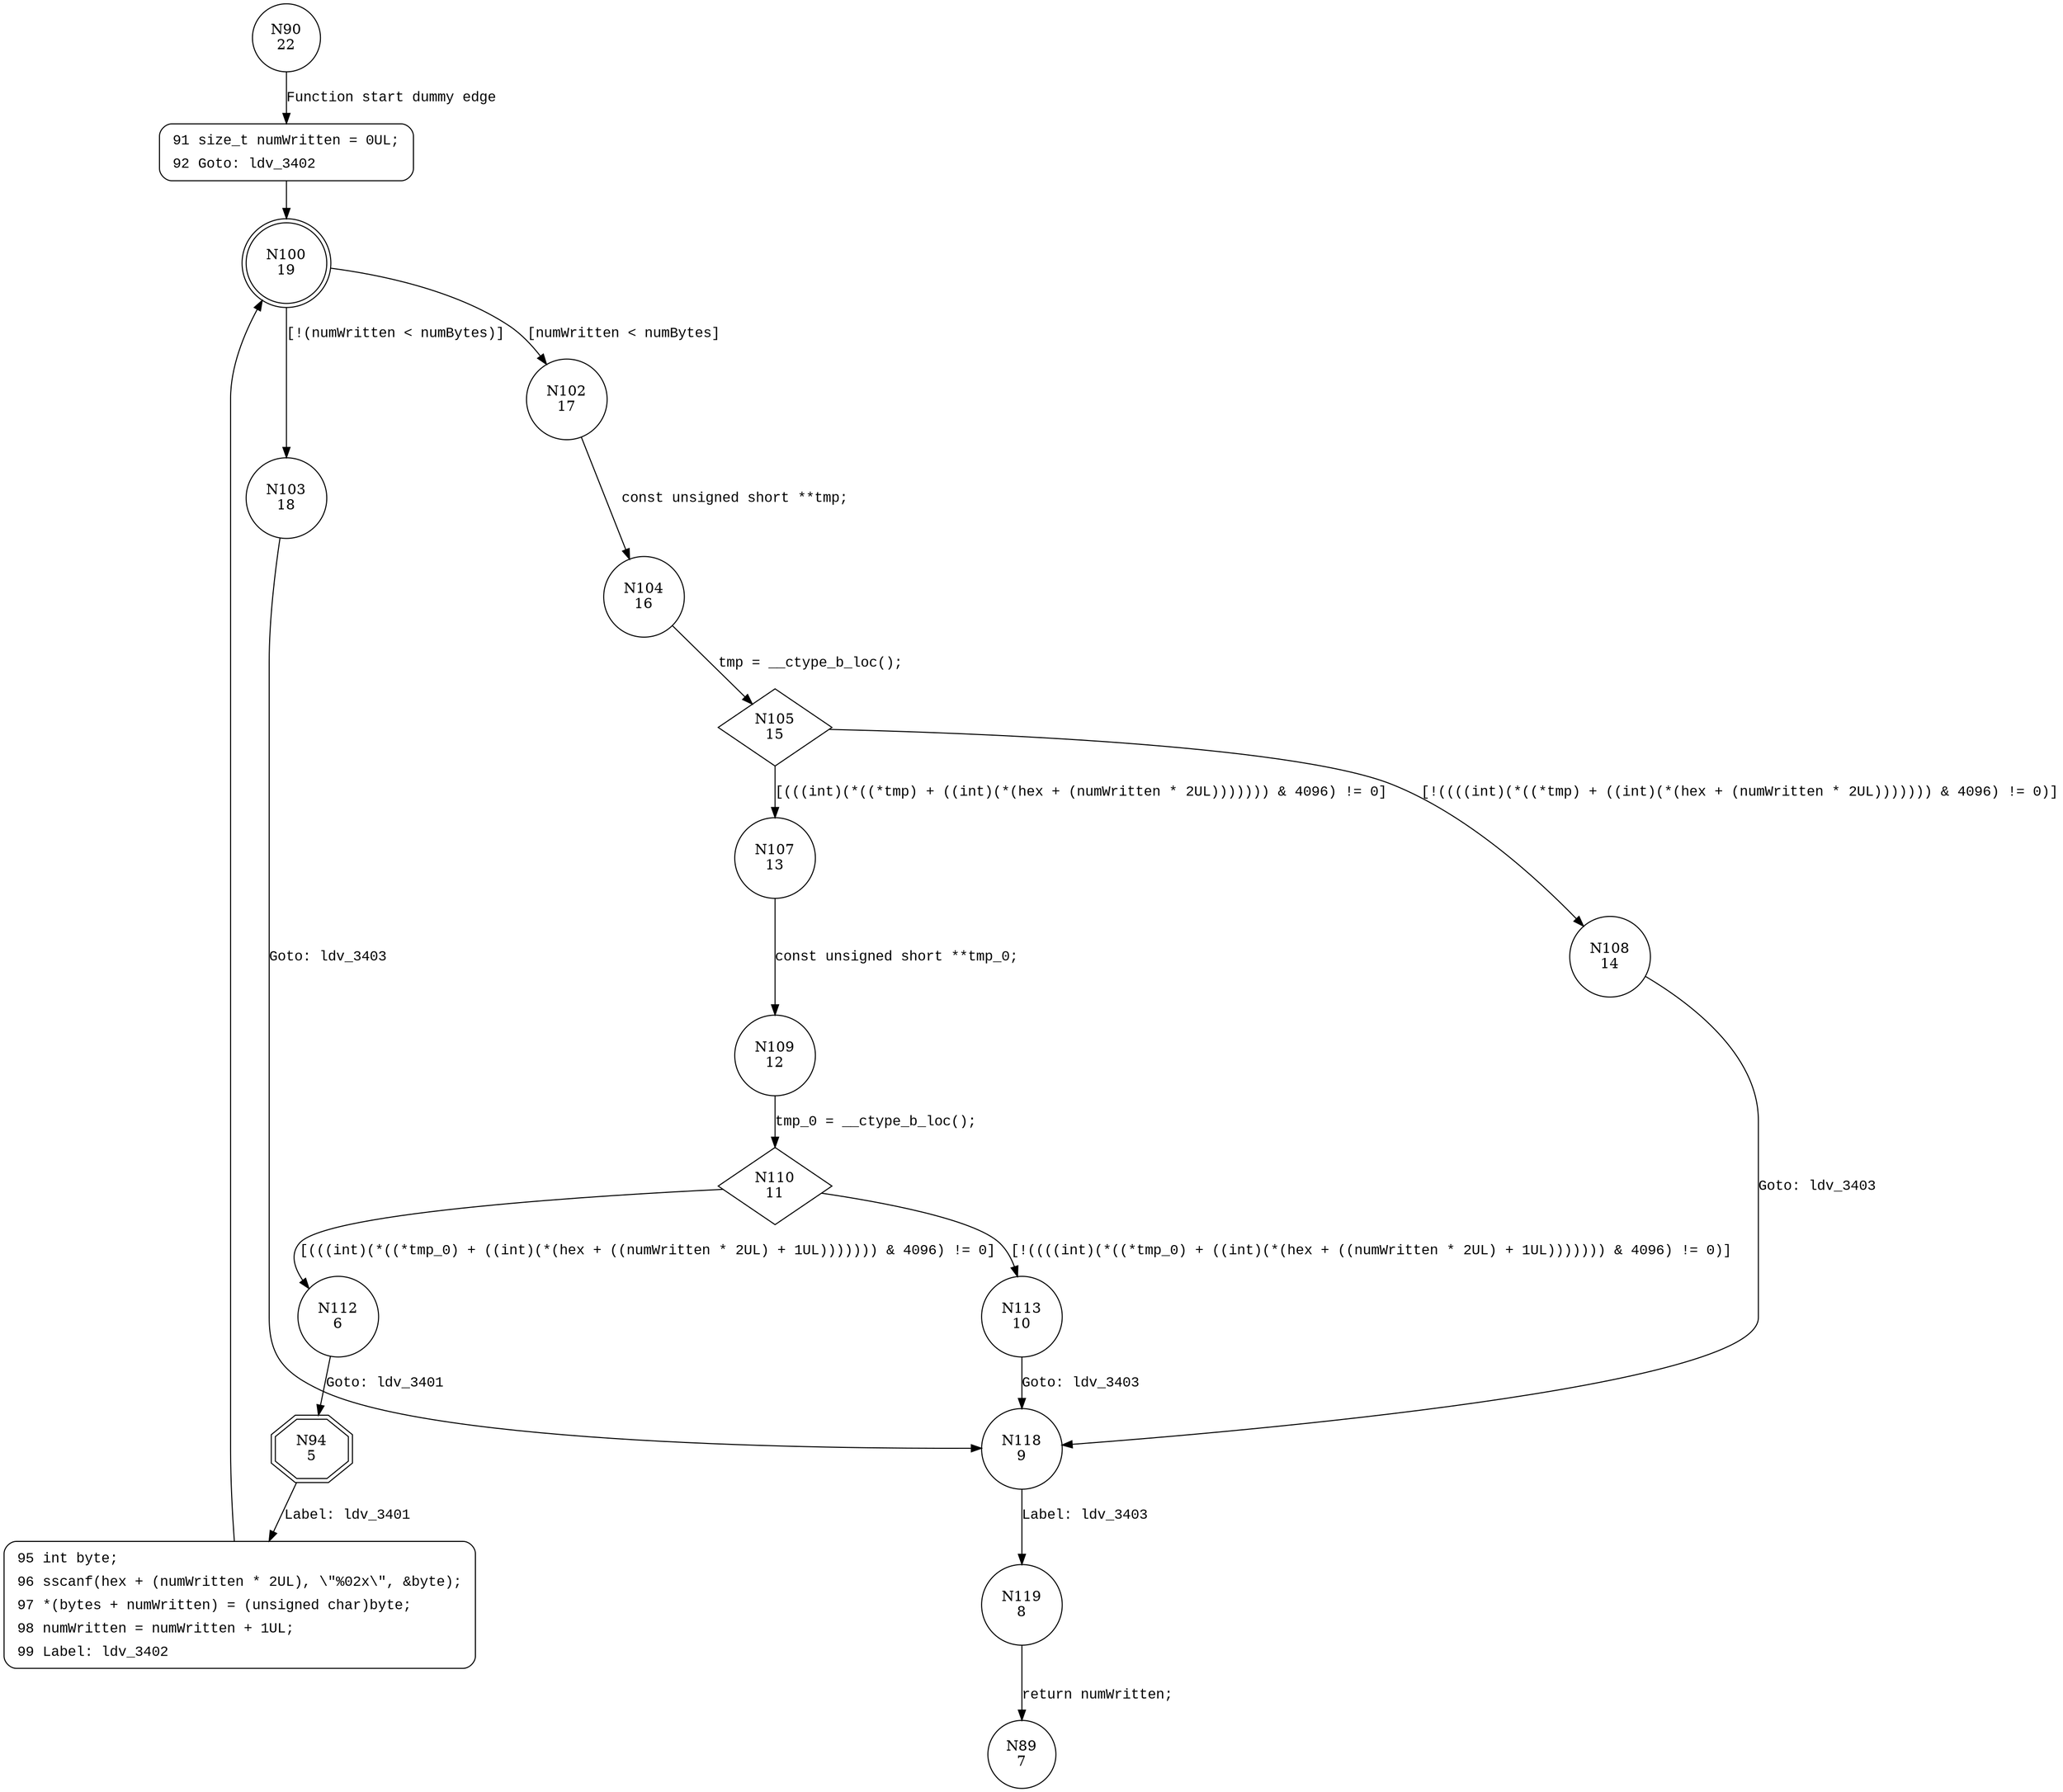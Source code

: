 digraph decodeHexChars {
90 [shape="circle" label="N90\n22"]
91 [shape="circle" label="N91\n21"]
100 [shape="doublecircle" label="N100\n19"]
102 [shape="circle" label="N102\n17"]
103 [shape="circle" label="N103\n18"]
118 [shape="circle" label="N118\n9"]
119 [shape="circle" label="N119\n8"]
104 [shape="circle" label="N104\n16"]
105 [shape="diamond" label="N105\n15"]
107 [shape="circle" label="N107\n13"]
108 [shape="circle" label="N108\n14"]
109 [shape="circle" label="N109\n12"]
110 [shape="diamond" label="N110\n11"]
112 [shape="circle" label="N112\n6"]
113 [shape="circle" label="N113\n10"]
94 [shape="doubleoctagon" label="N94\n5"]
95 [shape="circle" label="N95\n4"]
89 [shape="circle" label="N89\n7"]
91 [style="filled,bold" penwidth="1" fillcolor="white" fontname="Courier New" shape="Mrecord" label=<<table border="0" cellborder="0" cellpadding="3" bgcolor="white"><tr><td align="right">91</td><td align="left">size_t numWritten = 0UL;</td></tr><tr><td align="right">92</td><td align="left">Goto: ldv_3402</td></tr></table>>]
91 -> 100[label=""]
95 [style="filled,bold" penwidth="1" fillcolor="white" fontname="Courier New" shape="Mrecord" label=<<table border="0" cellborder="0" cellpadding="3" bgcolor="white"><tr><td align="right">95</td><td align="left">int byte;</td></tr><tr><td align="right">96</td><td align="left">sscanf(hex + (numWritten * 2UL), \&quot;%02x\&quot;, &amp;byte);</td></tr><tr><td align="right">97</td><td align="left">*(bytes + numWritten) = (unsigned char)byte;</td></tr><tr><td align="right">98</td><td align="left">numWritten = numWritten + 1UL;</td></tr><tr><td align="right">99</td><td align="left">Label: ldv_3402</td></tr></table>>]
95 -> 100[label=""]
90 -> 91 [label="Function start dummy edge" fontname="Courier New"]
100 -> 102 [label="[numWritten < numBytes]" fontname="Courier New"]
100 -> 103 [label="[!(numWritten < numBytes)]" fontname="Courier New"]
118 -> 119 [label="Label: ldv_3403" fontname="Courier New"]
102 -> 104 [label="const unsigned short **tmp;" fontname="Courier New"]
105 -> 107 [label="[(((int)(*((*tmp) + ((int)(*(hex + (numWritten * 2UL))))))) & 4096) != 0]" fontname="Courier New"]
105 -> 108 [label="[!((((int)(*((*tmp) + ((int)(*(hex + (numWritten * 2UL))))))) & 4096) != 0)]" fontname="Courier New"]
107 -> 109 [label="const unsigned short **tmp_0;" fontname="Courier New"]
110 -> 112 [label="[(((int)(*((*tmp_0) + ((int)(*(hex + ((numWritten * 2UL) + 1UL))))))) & 4096) != 0]" fontname="Courier New"]
110 -> 113 [label="[!((((int)(*((*tmp_0) + ((int)(*(hex + ((numWritten * 2UL) + 1UL))))))) & 4096) != 0)]" fontname="Courier New"]
112 -> 94 [label="Goto: ldv_3401" fontname="Courier New"]
94 -> 95 [label="Label: ldv_3401" fontname="Courier New"]
103 -> 118 [label="Goto: ldv_3403" fontname="Courier New"]
119 -> 89 [label="return numWritten;" fontname="Courier New"]
104 -> 105 [label="tmp = __ctype_b_loc();" fontname="Courier New"]
108 -> 118 [label="Goto: ldv_3403" fontname="Courier New"]
109 -> 110 [label="tmp_0 = __ctype_b_loc();" fontname="Courier New"]
113 -> 118 [label="Goto: ldv_3403" fontname="Courier New"]
}